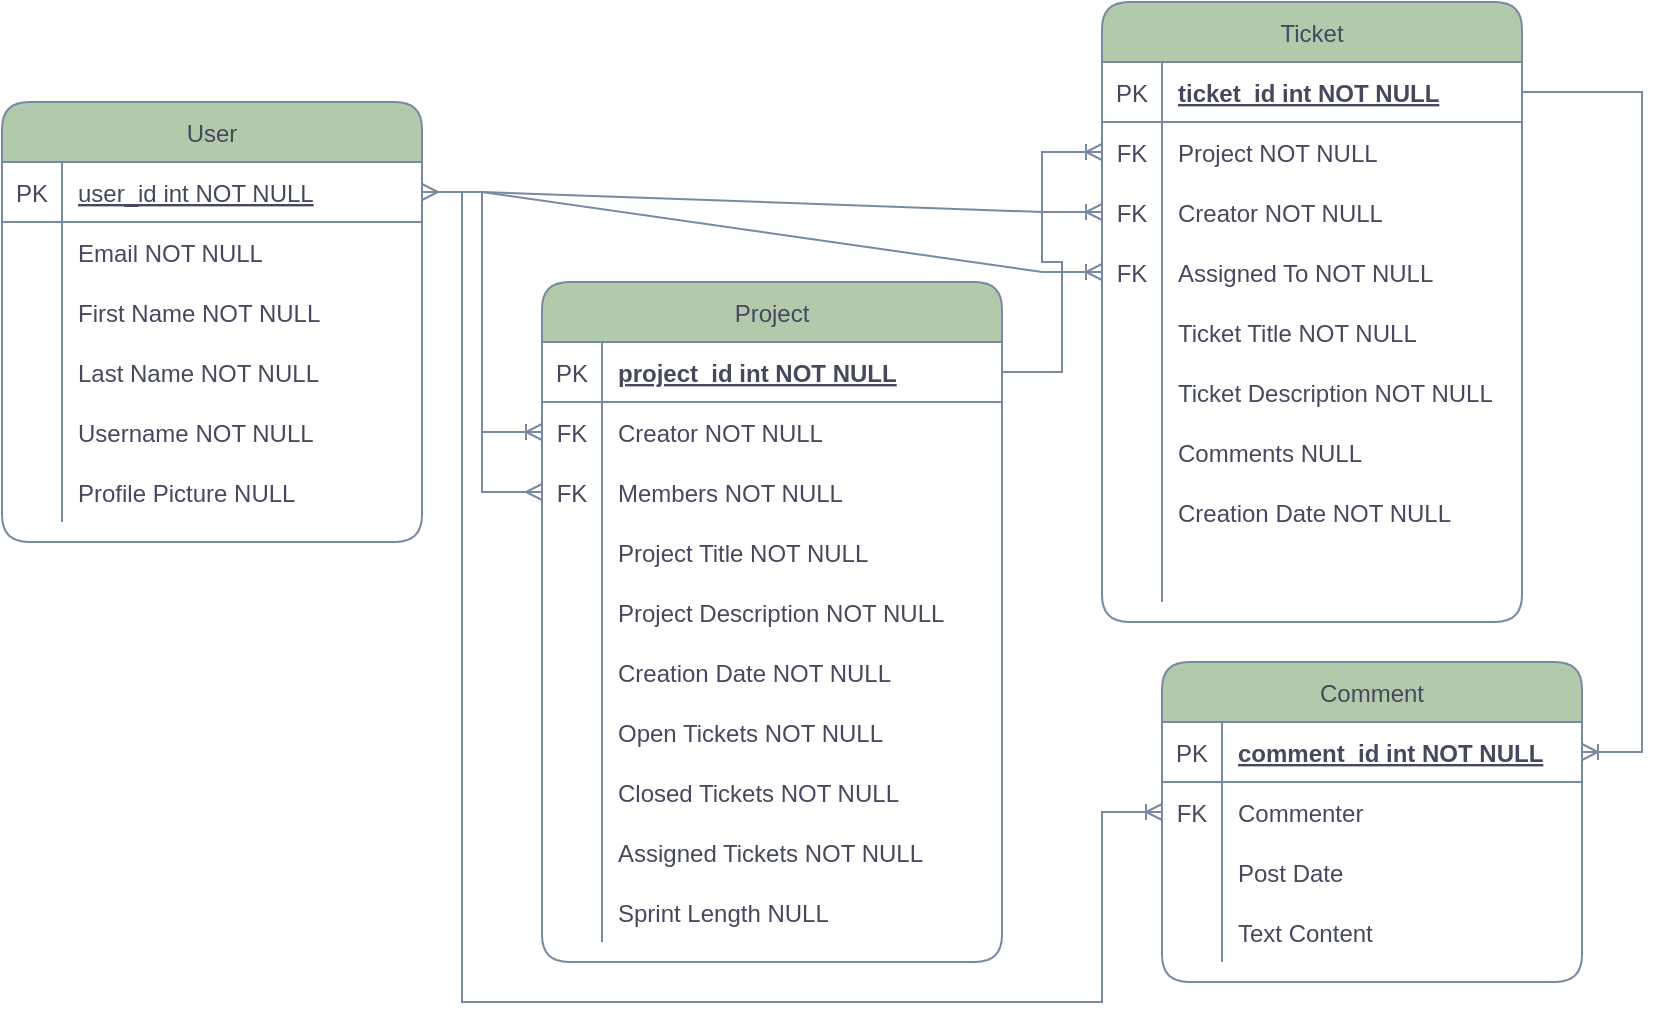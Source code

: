 <mxfile version="20.1.1" type="github">
  <diagram id="R2lEEEUBdFMjLlhIrx00" name="Page-1">
    <mxGraphModel dx="1123" dy="606" grid="1" gridSize="10" guides="1" tooltips="1" connect="1" arrows="1" fold="1" page="1" pageScale="1" pageWidth="850" pageHeight="1100" math="0" shadow="0" extFonts="Permanent Marker^https://fonts.googleapis.com/css?family=Permanent+Marker">
      <root>
        <mxCell id="0" />
        <mxCell id="1" parent="0" />
        <mxCell id="rL-epUPHLAhS5x2RR7z_-28" value="User" style="shape=table;startSize=30;container=1;collapsible=1;childLayout=tableLayout;fixedRows=1;rowLines=0;fontStyle=0;align=center;resizeLast=1;rounded=1;fillColor=#B2C9AB;strokeColor=#788AA3;fontColor=#46495D;strokeWidth=1;" parent="1" vertex="1">
          <mxGeometry x="40" y="80" width="210" height="220" as="geometry" />
        </mxCell>
        <mxCell id="rL-epUPHLAhS5x2RR7z_-29" value="" style="shape=tableRow;horizontal=0;startSize=0;swimlaneHead=0;swimlaneBody=0;fillColor=none;collapsible=0;dropTarget=0;points=[[0,0.5],[1,0.5]];portConstraint=eastwest;top=0;left=0;right=0;bottom=1;rounded=1;strokeColor=#788AA3;fontColor=#46495D;strokeWidth=1;fontStyle=0" parent="rL-epUPHLAhS5x2RR7z_-28" vertex="1">
          <mxGeometry y="30" width="210" height="30" as="geometry" />
        </mxCell>
        <mxCell id="rL-epUPHLAhS5x2RR7z_-30" value="PK" style="shape=partialRectangle;connectable=0;fillColor=none;top=0;left=0;bottom=0;right=0;fontStyle=0;overflow=hidden;rounded=1;strokeColor=#788AA3;fontColor=#46495D;strokeWidth=1;" parent="rL-epUPHLAhS5x2RR7z_-29" vertex="1">
          <mxGeometry width="30" height="30" as="geometry">
            <mxRectangle width="30" height="30" as="alternateBounds" />
          </mxGeometry>
        </mxCell>
        <mxCell id="rL-epUPHLAhS5x2RR7z_-31" value="user_id int NOT NULL" style="shape=partialRectangle;connectable=0;fillColor=none;top=0;left=0;bottom=0;right=0;align=left;spacingLeft=6;fontStyle=4;overflow=hidden;rounded=1;strokeColor=#788AA3;fontColor=#46495D;strokeWidth=1;" parent="rL-epUPHLAhS5x2RR7z_-29" vertex="1">
          <mxGeometry x="30" width="180" height="30" as="geometry">
            <mxRectangle width="180" height="30" as="alternateBounds" />
          </mxGeometry>
        </mxCell>
        <mxCell id="rL-epUPHLAhS5x2RR7z_-32" value="" style="shape=tableRow;horizontal=0;startSize=0;swimlaneHead=0;swimlaneBody=0;fillColor=none;collapsible=0;dropTarget=0;points=[[0,0.5],[1,0.5]];portConstraint=eastwest;top=0;left=0;right=0;bottom=0;rounded=1;strokeColor=#788AA3;fontColor=#46495D;strokeWidth=1;fontStyle=0" parent="rL-epUPHLAhS5x2RR7z_-28" vertex="1">
          <mxGeometry y="60" width="210" height="30" as="geometry" />
        </mxCell>
        <mxCell id="rL-epUPHLAhS5x2RR7z_-33" value="" style="shape=partialRectangle;connectable=0;fillColor=none;top=0;left=0;bottom=0;right=0;editable=1;overflow=hidden;rounded=1;strokeColor=#788AA3;fontColor=#46495D;strokeWidth=1;fontStyle=0" parent="rL-epUPHLAhS5x2RR7z_-32" vertex="1">
          <mxGeometry width="30" height="30" as="geometry">
            <mxRectangle width="30" height="30" as="alternateBounds" />
          </mxGeometry>
        </mxCell>
        <mxCell id="rL-epUPHLAhS5x2RR7z_-34" value="Email NOT NULL" style="shape=partialRectangle;connectable=0;fillColor=none;top=0;left=0;bottom=0;right=0;align=left;spacingLeft=6;overflow=hidden;rounded=1;strokeColor=#788AA3;fontColor=#46495D;strokeWidth=1;fontStyle=0" parent="rL-epUPHLAhS5x2RR7z_-32" vertex="1">
          <mxGeometry x="30" width="180" height="30" as="geometry">
            <mxRectangle width="180" height="30" as="alternateBounds" />
          </mxGeometry>
        </mxCell>
        <mxCell id="rL-epUPHLAhS5x2RR7z_-35" value="" style="shape=tableRow;horizontal=0;startSize=0;swimlaneHead=0;swimlaneBody=0;fillColor=none;collapsible=0;dropTarget=0;points=[[0,0.5],[1,0.5]];portConstraint=eastwest;top=0;left=0;right=0;bottom=0;rounded=1;strokeColor=#788AA3;fontColor=#46495D;strokeWidth=1;fontStyle=0" parent="rL-epUPHLAhS5x2RR7z_-28" vertex="1">
          <mxGeometry y="90" width="210" height="30" as="geometry" />
        </mxCell>
        <mxCell id="rL-epUPHLAhS5x2RR7z_-36" value="" style="shape=partialRectangle;connectable=0;fillColor=none;top=0;left=0;bottom=0;right=0;editable=1;overflow=hidden;rounded=1;strokeColor=#788AA3;fontColor=#46495D;strokeWidth=1;fontStyle=0" parent="rL-epUPHLAhS5x2RR7z_-35" vertex="1">
          <mxGeometry width="30" height="30" as="geometry">
            <mxRectangle width="30" height="30" as="alternateBounds" />
          </mxGeometry>
        </mxCell>
        <mxCell id="rL-epUPHLAhS5x2RR7z_-37" value="First Name NOT NULL" style="shape=partialRectangle;connectable=0;fillColor=none;top=0;left=0;bottom=0;right=0;align=left;spacingLeft=6;overflow=hidden;rounded=1;strokeColor=#788AA3;fontColor=#46495D;strokeWidth=1;fontStyle=0" parent="rL-epUPHLAhS5x2RR7z_-35" vertex="1">
          <mxGeometry x="30" width="180" height="30" as="geometry">
            <mxRectangle width="180" height="30" as="alternateBounds" />
          </mxGeometry>
        </mxCell>
        <mxCell id="rL-epUPHLAhS5x2RR7z_-41" value="" style="shape=tableRow;horizontal=0;startSize=0;swimlaneHead=0;swimlaneBody=0;fillColor=none;collapsible=0;dropTarget=0;points=[[0,0.5],[1,0.5]];portConstraint=eastwest;top=0;left=0;right=0;bottom=0;rounded=1;strokeColor=#788AA3;fontColor=#46495D;strokeWidth=1;fontStyle=0" parent="rL-epUPHLAhS5x2RR7z_-28" vertex="1">
          <mxGeometry y="120" width="210" height="30" as="geometry" />
        </mxCell>
        <mxCell id="rL-epUPHLAhS5x2RR7z_-42" value="" style="shape=partialRectangle;connectable=0;fillColor=none;top=0;left=0;bottom=0;right=0;editable=1;overflow=hidden;rounded=1;strokeColor=#788AA3;fontColor=#46495D;strokeWidth=1;fontStyle=0" parent="rL-epUPHLAhS5x2RR7z_-41" vertex="1">
          <mxGeometry width="30" height="30" as="geometry">
            <mxRectangle width="30" height="30" as="alternateBounds" />
          </mxGeometry>
        </mxCell>
        <mxCell id="rL-epUPHLAhS5x2RR7z_-43" value="Last Name NOT NULL" style="shape=partialRectangle;connectable=0;fillColor=none;top=0;left=0;bottom=0;right=0;align=left;spacingLeft=6;overflow=hidden;rounded=1;strokeColor=#788AA3;fontColor=#46495D;strokeWidth=1;fontStyle=0" parent="rL-epUPHLAhS5x2RR7z_-41" vertex="1">
          <mxGeometry x="30" width="180" height="30" as="geometry">
            <mxRectangle width="180" height="30" as="alternateBounds" />
          </mxGeometry>
        </mxCell>
        <mxCell id="rL-epUPHLAhS5x2RR7z_-38" value="" style="shape=tableRow;horizontal=0;startSize=0;swimlaneHead=0;swimlaneBody=0;fillColor=none;collapsible=0;dropTarget=0;points=[[0,0.5],[1,0.5]];portConstraint=eastwest;top=0;left=0;right=0;bottom=0;rounded=1;strokeColor=#788AA3;fontColor=#46495D;strokeWidth=1;fontStyle=0" parent="rL-epUPHLAhS5x2RR7z_-28" vertex="1">
          <mxGeometry y="150" width="210" height="30" as="geometry" />
        </mxCell>
        <mxCell id="rL-epUPHLAhS5x2RR7z_-39" value="" style="shape=partialRectangle;connectable=0;fillColor=none;top=0;left=0;bottom=0;right=0;editable=1;overflow=hidden;rounded=1;strokeColor=#788AA3;fontColor=#46495D;strokeWidth=1;fontStyle=0" parent="rL-epUPHLAhS5x2RR7z_-38" vertex="1">
          <mxGeometry width="30" height="30" as="geometry">
            <mxRectangle width="30" height="30" as="alternateBounds" />
          </mxGeometry>
        </mxCell>
        <mxCell id="rL-epUPHLAhS5x2RR7z_-40" value="Username NOT NULL" style="shape=partialRectangle;connectable=0;fillColor=none;top=0;left=0;bottom=0;right=0;align=left;spacingLeft=6;overflow=hidden;rounded=1;strokeColor=#788AA3;fontColor=#46495D;strokeWidth=1;fontStyle=0" parent="rL-epUPHLAhS5x2RR7z_-38" vertex="1">
          <mxGeometry x="30" width="180" height="30" as="geometry">
            <mxRectangle width="180" height="30" as="alternateBounds" />
          </mxGeometry>
        </mxCell>
        <mxCell id="rL-epUPHLAhS5x2RR7z_-47" value="" style="shape=tableRow;horizontal=0;startSize=0;swimlaneHead=0;swimlaneBody=0;fillColor=none;collapsible=0;dropTarget=0;points=[[0,0.5],[1,0.5]];portConstraint=eastwest;top=0;left=0;right=0;bottom=0;rounded=1;strokeColor=#788AA3;fontColor=#46495D;strokeWidth=1;fontStyle=0" parent="rL-epUPHLAhS5x2RR7z_-28" vertex="1">
          <mxGeometry y="180" width="210" height="30" as="geometry" />
        </mxCell>
        <mxCell id="rL-epUPHLAhS5x2RR7z_-48" value="" style="shape=partialRectangle;connectable=0;fillColor=none;top=0;left=0;bottom=0;right=0;editable=1;overflow=hidden;rounded=1;strokeColor=#788AA3;fontColor=#46495D;strokeWidth=1;fontStyle=0" parent="rL-epUPHLAhS5x2RR7z_-47" vertex="1">
          <mxGeometry width="30" height="30" as="geometry">
            <mxRectangle width="30" height="30" as="alternateBounds" />
          </mxGeometry>
        </mxCell>
        <mxCell id="rL-epUPHLAhS5x2RR7z_-49" value="Profile Picture NULL" style="shape=partialRectangle;connectable=0;fillColor=none;top=0;left=0;bottom=0;right=0;align=left;spacingLeft=6;overflow=hidden;rounded=1;strokeColor=#788AA3;fontColor=#46495D;strokeWidth=1;fontStyle=0" parent="rL-epUPHLAhS5x2RR7z_-47" vertex="1">
          <mxGeometry x="30" width="180" height="30" as="geometry">
            <mxRectangle width="180" height="30" as="alternateBounds" />
          </mxGeometry>
        </mxCell>
        <mxCell id="rL-epUPHLAhS5x2RR7z_-50" value="Project" style="shape=table;startSize=30;container=1;collapsible=1;childLayout=tableLayout;fixedRows=1;rowLines=0;fontStyle=0;align=center;resizeLast=1;rounded=1;fillColor=#B2C9AB;strokeColor=#788AA3;fontColor=#46495D;strokeWidth=1;" parent="1" vertex="1">
          <mxGeometry x="310" y="170" width="230" height="340" as="geometry">
            <mxRectangle x="380" y="30" width="80" height="30" as="alternateBounds" />
          </mxGeometry>
        </mxCell>
        <mxCell id="rL-epUPHLAhS5x2RR7z_-51" value="" style="shape=tableRow;horizontal=0;startSize=0;swimlaneHead=0;swimlaneBody=0;fillColor=none;collapsible=0;dropTarget=0;points=[[0,0.5],[1,0.5]];portConstraint=eastwest;top=0;left=0;right=0;bottom=1;rounded=1;strokeColor=#788AA3;fontColor=#46495D;strokeWidth=1;fontStyle=0" parent="rL-epUPHLAhS5x2RR7z_-50" vertex="1">
          <mxGeometry y="30" width="230" height="30" as="geometry" />
        </mxCell>
        <mxCell id="rL-epUPHLAhS5x2RR7z_-52" value="PK" style="shape=partialRectangle;connectable=0;fillColor=none;top=0;left=0;bottom=0;right=0;fontStyle=0;overflow=hidden;rounded=1;strokeColor=#788AA3;fontColor=#46495D;strokeWidth=1;" parent="rL-epUPHLAhS5x2RR7z_-51" vertex="1">
          <mxGeometry width="30" height="30" as="geometry">
            <mxRectangle width="30" height="30" as="alternateBounds" />
          </mxGeometry>
        </mxCell>
        <mxCell id="rL-epUPHLAhS5x2RR7z_-53" value="project_id int NOT NULL" style="shape=partialRectangle;connectable=0;fillColor=none;top=0;left=0;bottom=0;right=0;align=left;spacingLeft=6;fontStyle=5;overflow=hidden;rounded=1;strokeColor=#788AA3;fontColor=#46495D;strokeWidth=1;" parent="rL-epUPHLAhS5x2RR7z_-51" vertex="1">
          <mxGeometry x="30" width="200" height="30" as="geometry">
            <mxRectangle width="200" height="30" as="alternateBounds" />
          </mxGeometry>
        </mxCell>
        <mxCell id="rL-epUPHLAhS5x2RR7z_-54" value="" style="shape=tableRow;horizontal=0;startSize=0;swimlaneHead=0;swimlaneBody=0;fillColor=none;collapsible=0;dropTarget=0;points=[[0,0.5],[1,0.5]];portConstraint=eastwest;top=0;left=0;right=0;bottom=0;rounded=1;strokeColor=#788AA3;fontColor=#46495D;strokeWidth=1;fontStyle=0" parent="rL-epUPHLAhS5x2RR7z_-50" vertex="1">
          <mxGeometry y="60" width="230" height="30" as="geometry" />
        </mxCell>
        <mxCell id="rL-epUPHLAhS5x2RR7z_-55" value="FK" style="shape=partialRectangle;connectable=0;fillColor=none;top=0;left=0;bottom=0;right=0;editable=1;overflow=hidden;rounded=1;strokeColor=#788AA3;fontColor=#46495D;strokeWidth=1;fontStyle=0" parent="rL-epUPHLAhS5x2RR7z_-54" vertex="1">
          <mxGeometry width="30" height="30" as="geometry">
            <mxRectangle width="30" height="30" as="alternateBounds" />
          </mxGeometry>
        </mxCell>
        <mxCell id="rL-epUPHLAhS5x2RR7z_-56" value="Creator NOT NULL" style="shape=partialRectangle;connectable=0;fillColor=none;top=0;left=0;bottom=0;right=0;align=left;spacingLeft=6;overflow=hidden;rounded=1;strokeColor=#788AA3;fontColor=#46495D;strokeWidth=1;fontStyle=0" parent="rL-epUPHLAhS5x2RR7z_-54" vertex="1">
          <mxGeometry x="30" width="200" height="30" as="geometry">
            <mxRectangle width="200" height="30" as="alternateBounds" />
          </mxGeometry>
        </mxCell>
        <mxCell id="3348WzC95f2z5m75ux9C-7" value="" style="shape=tableRow;horizontal=0;startSize=0;swimlaneHead=0;swimlaneBody=0;fillColor=none;collapsible=0;dropTarget=0;points=[[0,0.5],[1,0.5]];portConstraint=eastwest;top=0;left=0;right=0;bottom=0;strokeColor=#788AA3;fontColor=#46495D;strokeWidth=1;fontStyle=0" vertex="1" parent="rL-epUPHLAhS5x2RR7z_-50">
          <mxGeometry y="90" width="230" height="30" as="geometry" />
        </mxCell>
        <mxCell id="3348WzC95f2z5m75ux9C-8" value="FK" style="shape=partialRectangle;connectable=0;fillColor=none;top=0;left=0;bottom=0;right=0;editable=1;overflow=hidden;strokeColor=#788AA3;fontColor=#46495D;strokeWidth=1;fontStyle=0" vertex="1" parent="3348WzC95f2z5m75ux9C-7">
          <mxGeometry width="30" height="30" as="geometry">
            <mxRectangle width="30" height="30" as="alternateBounds" />
          </mxGeometry>
        </mxCell>
        <mxCell id="3348WzC95f2z5m75ux9C-9" value="Members NOT NULL" style="shape=partialRectangle;connectable=0;fillColor=none;top=0;left=0;bottom=0;right=0;align=left;spacingLeft=6;overflow=hidden;strokeColor=#788AA3;fontColor=#46495D;strokeWidth=1;fontStyle=0" vertex="1" parent="3348WzC95f2z5m75ux9C-7">
          <mxGeometry x="30" width="200" height="30" as="geometry">
            <mxRectangle width="200" height="30" as="alternateBounds" />
          </mxGeometry>
        </mxCell>
        <mxCell id="rL-epUPHLAhS5x2RR7z_-57" value="" style="shape=tableRow;horizontal=0;startSize=0;swimlaneHead=0;swimlaneBody=0;fillColor=none;collapsible=0;dropTarget=0;points=[[0,0.5],[1,0.5]];portConstraint=eastwest;top=0;left=0;right=0;bottom=0;rounded=1;strokeColor=#788AA3;fontColor=#46495D;strokeWidth=1;fontStyle=0" parent="rL-epUPHLAhS5x2RR7z_-50" vertex="1">
          <mxGeometry y="120" width="230" height="30" as="geometry" />
        </mxCell>
        <mxCell id="rL-epUPHLAhS5x2RR7z_-58" value="" style="shape=partialRectangle;connectable=0;fillColor=none;top=0;left=0;bottom=0;right=0;editable=1;overflow=hidden;rounded=1;strokeColor=#788AA3;fontColor=#46495D;strokeWidth=1;fontStyle=0" parent="rL-epUPHLAhS5x2RR7z_-57" vertex="1">
          <mxGeometry width="30" height="30" as="geometry">
            <mxRectangle width="30" height="30" as="alternateBounds" />
          </mxGeometry>
        </mxCell>
        <mxCell id="rL-epUPHLAhS5x2RR7z_-59" value="Project Title NOT NULL" style="shape=partialRectangle;connectable=0;fillColor=none;top=0;left=0;bottom=0;right=0;align=left;spacingLeft=6;overflow=hidden;rounded=1;strokeColor=#788AA3;fontColor=#46495D;strokeWidth=1;fontStyle=0" parent="rL-epUPHLAhS5x2RR7z_-57" vertex="1">
          <mxGeometry x="30" width="200" height="30" as="geometry">
            <mxRectangle width="200" height="30" as="alternateBounds" />
          </mxGeometry>
        </mxCell>
        <mxCell id="rL-epUPHLAhS5x2RR7z_-60" value="" style="shape=tableRow;horizontal=0;startSize=0;swimlaneHead=0;swimlaneBody=0;fillColor=none;collapsible=0;dropTarget=0;points=[[0,0.5],[1,0.5]];portConstraint=eastwest;top=0;left=0;right=0;bottom=0;rounded=1;strokeColor=#788AA3;fontColor=#46495D;strokeWidth=1;fontStyle=0" parent="rL-epUPHLAhS5x2RR7z_-50" vertex="1">
          <mxGeometry y="150" width="230" height="30" as="geometry" />
        </mxCell>
        <mxCell id="rL-epUPHLAhS5x2RR7z_-61" value="" style="shape=partialRectangle;connectable=0;fillColor=none;top=0;left=0;bottom=0;right=0;editable=1;overflow=hidden;rounded=1;strokeColor=#788AA3;fontColor=#46495D;strokeWidth=1;fontStyle=0" parent="rL-epUPHLAhS5x2RR7z_-60" vertex="1">
          <mxGeometry width="30" height="30" as="geometry">
            <mxRectangle width="30" height="30" as="alternateBounds" />
          </mxGeometry>
        </mxCell>
        <mxCell id="rL-epUPHLAhS5x2RR7z_-62" value="Project Description NOT NULL" style="shape=partialRectangle;connectable=0;fillColor=none;top=0;left=0;bottom=0;right=0;align=left;spacingLeft=6;overflow=hidden;rounded=1;strokeColor=#788AA3;fontColor=#46495D;strokeWidth=1;fontStyle=0" parent="rL-epUPHLAhS5x2RR7z_-60" vertex="1">
          <mxGeometry x="30" width="200" height="30" as="geometry">
            <mxRectangle width="200" height="30" as="alternateBounds" />
          </mxGeometry>
        </mxCell>
        <mxCell id="3348WzC95f2z5m75ux9C-21" value="" style="shape=tableRow;horizontal=0;startSize=0;swimlaneHead=0;swimlaneBody=0;fillColor=none;collapsible=0;dropTarget=0;points=[[0,0.5],[1,0.5]];portConstraint=eastwest;top=0;left=0;right=0;bottom=0;strokeColor=#788AA3;fontColor=#46495D;strokeWidth=1;fontStyle=0" vertex="1" parent="rL-epUPHLAhS5x2RR7z_-50">
          <mxGeometry y="180" width="230" height="30" as="geometry" />
        </mxCell>
        <mxCell id="3348WzC95f2z5m75ux9C-22" value="" style="shape=partialRectangle;connectable=0;fillColor=none;top=0;left=0;bottom=0;right=0;editable=1;overflow=hidden;strokeColor=#788AA3;fontColor=#46495D;strokeWidth=1;fontStyle=0" vertex="1" parent="3348WzC95f2z5m75ux9C-21">
          <mxGeometry width="30" height="30" as="geometry">
            <mxRectangle width="30" height="30" as="alternateBounds" />
          </mxGeometry>
        </mxCell>
        <mxCell id="3348WzC95f2z5m75ux9C-23" value="Creation Date NOT NULL" style="shape=partialRectangle;connectable=0;fillColor=none;top=0;left=0;bottom=0;right=0;align=left;spacingLeft=6;overflow=hidden;strokeColor=#788AA3;fontColor=#46495D;strokeWidth=1;fontStyle=0" vertex="1" parent="3348WzC95f2z5m75ux9C-21">
          <mxGeometry x="30" width="200" height="30" as="geometry">
            <mxRectangle width="200" height="30" as="alternateBounds" />
          </mxGeometry>
        </mxCell>
        <mxCell id="rL-epUPHLAhS5x2RR7z_-67" value="" style="shape=tableRow;horizontal=0;startSize=0;swimlaneHead=0;swimlaneBody=0;fillColor=none;collapsible=0;dropTarget=0;points=[[0,0.5],[1,0.5]];portConstraint=eastwest;top=0;left=0;right=0;bottom=0;rounded=0;sketch=0;fontColor=#46495D;strokeColor=#788AA3;strokeWidth=1;fontStyle=0" parent="rL-epUPHLAhS5x2RR7z_-50" vertex="1">
          <mxGeometry y="210" width="230" height="30" as="geometry" />
        </mxCell>
        <mxCell id="rL-epUPHLAhS5x2RR7z_-68" value="" style="shape=partialRectangle;connectable=0;fillColor=none;top=0;left=0;bottom=0;right=0;editable=1;overflow=hidden;rounded=0;sketch=0;fontColor=#46495D;strokeColor=#788AA3;strokeWidth=1;fontStyle=0" parent="rL-epUPHLAhS5x2RR7z_-67" vertex="1">
          <mxGeometry width="30" height="30" as="geometry">
            <mxRectangle width="30" height="30" as="alternateBounds" />
          </mxGeometry>
        </mxCell>
        <mxCell id="rL-epUPHLAhS5x2RR7z_-69" value="Open Tickets NOT NULL" style="shape=partialRectangle;connectable=0;fillColor=none;top=0;left=0;bottom=0;right=0;align=left;spacingLeft=6;overflow=hidden;rounded=0;sketch=0;fontColor=#46495D;strokeColor=#788AA3;strokeWidth=1;fontStyle=0" parent="rL-epUPHLAhS5x2RR7z_-67" vertex="1">
          <mxGeometry x="30" width="200" height="30" as="geometry">
            <mxRectangle width="200" height="30" as="alternateBounds" />
          </mxGeometry>
        </mxCell>
        <mxCell id="rL-epUPHLAhS5x2RR7z_-70" value="" style="shape=tableRow;horizontal=0;startSize=0;swimlaneHead=0;swimlaneBody=0;fillColor=none;collapsible=0;dropTarget=0;points=[[0,0.5],[1,0.5]];portConstraint=eastwest;top=0;left=0;right=0;bottom=0;rounded=0;sketch=0;fontColor=#46495D;strokeColor=#788AA3;strokeWidth=1;fontStyle=0" parent="rL-epUPHLAhS5x2RR7z_-50" vertex="1">
          <mxGeometry y="240" width="230" height="30" as="geometry" />
        </mxCell>
        <mxCell id="rL-epUPHLAhS5x2RR7z_-71" value="" style="shape=partialRectangle;connectable=0;fillColor=none;top=0;left=0;bottom=0;right=0;editable=1;overflow=hidden;rounded=0;sketch=0;fontColor=#46495D;strokeColor=#788AA3;strokeWidth=1;fontStyle=0" parent="rL-epUPHLAhS5x2RR7z_-70" vertex="1">
          <mxGeometry width="30" height="30" as="geometry">
            <mxRectangle width="30" height="30" as="alternateBounds" />
          </mxGeometry>
        </mxCell>
        <mxCell id="rL-epUPHLAhS5x2RR7z_-72" value="Closed Tickets NOT NULL" style="shape=partialRectangle;connectable=0;fillColor=none;top=0;left=0;bottom=0;right=0;align=left;spacingLeft=6;overflow=hidden;rounded=0;sketch=0;fontColor=#46495D;strokeColor=#788AA3;strokeWidth=1;fontStyle=0" parent="rL-epUPHLAhS5x2RR7z_-70" vertex="1">
          <mxGeometry x="30" width="200" height="30" as="geometry">
            <mxRectangle width="200" height="30" as="alternateBounds" />
          </mxGeometry>
        </mxCell>
        <mxCell id="rL-epUPHLAhS5x2RR7z_-73" value="" style="shape=tableRow;horizontal=0;startSize=0;swimlaneHead=0;swimlaneBody=0;fillColor=none;collapsible=0;dropTarget=0;points=[[0,0.5],[1,0.5]];portConstraint=eastwest;top=0;left=0;right=0;bottom=0;rounded=0;sketch=0;fontColor=#46495D;strokeColor=#788AA3;strokeWidth=1;fontStyle=0" parent="rL-epUPHLAhS5x2RR7z_-50" vertex="1">
          <mxGeometry y="270" width="230" height="30" as="geometry" />
        </mxCell>
        <mxCell id="rL-epUPHLAhS5x2RR7z_-74" value="" style="shape=partialRectangle;connectable=0;fillColor=none;top=0;left=0;bottom=0;right=0;editable=1;overflow=hidden;rounded=0;sketch=0;fontColor=#46495D;strokeColor=#788AA3;strokeWidth=1;fontStyle=0" parent="rL-epUPHLAhS5x2RR7z_-73" vertex="1">
          <mxGeometry width="30" height="30" as="geometry">
            <mxRectangle width="30" height="30" as="alternateBounds" />
          </mxGeometry>
        </mxCell>
        <mxCell id="rL-epUPHLAhS5x2RR7z_-75" value="Assigned Tickets NOT NULL" style="shape=partialRectangle;connectable=0;fillColor=none;top=0;left=0;bottom=0;right=0;align=left;spacingLeft=6;overflow=hidden;rounded=0;sketch=0;fontColor=#46495D;strokeColor=#788AA3;strokeWidth=1;fontStyle=0" parent="rL-epUPHLAhS5x2RR7z_-73" vertex="1">
          <mxGeometry x="30" width="200" height="30" as="geometry">
            <mxRectangle width="200" height="30" as="alternateBounds" />
          </mxGeometry>
        </mxCell>
        <mxCell id="3348WzC95f2z5m75ux9C-15" value="" style="shape=tableRow;horizontal=0;startSize=0;swimlaneHead=0;swimlaneBody=0;fillColor=none;collapsible=0;dropTarget=0;points=[[0,0.5],[1,0.5]];portConstraint=eastwest;top=0;left=0;right=0;bottom=0;strokeColor=#788AA3;fontColor=#46495D;strokeWidth=1;fontStyle=0" vertex="1" parent="rL-epUPHLAhS5x2RR7z_-50">
          <mxGeometry y="300" width="230" height="30" as="geometry" />
        </mxCell>
        <mxCell id="3348WzC95f2z5m75ux9C-16" value="" style="shape=partialRectangle;connectable=0;fillColor=none;top=0;left=0;bottom=0;right=0;editable=1;overflow=hidden;strokeColor=#788AA3;fontColor=#46495D;strokeWidth=1;fontStyle=0" vertex="1" parent="3348WzC95f2z5m75ux9C-15">
          <mxGeometry width="30" height="30" as="geometry">
            <mxRectangle width="30" height="30" as="alternateBounds" />
          </mxGeometry>
        </mxCell>
        <mxCell id="3348WzC95f2z5m75ux9C-17" value="Sprint Length NULL" style="shape=partialRectangle;connectable=0;fillColor=none;top=0;left=0;bottom=0;right=0;align=left;spacingLeft=6;overflow=hidden;strokeColor=#788AA3;fontColor=#46495D;strokeWidth=1;fontStyle=0" vertex="1" parent="3348WzC95f2z5m75ux9C-15">
          <mxGeometry x="30" width="200" height="30" as="geometry">
            <mxRectangle width="200" height="30" as="alternateBounds" />
          </mxGeometry>
        </mxCell>
        <mxCell id="rL-epUPHLAhS5x2RR7z_-76" value="Ticket" style="shape=table;startSize=30;container=1;collapsible=1;childLayout=tableLayout;fixedRows=1;rowLines=0;fontStyle=0;align=center;resizeLast=1;rounded=1;sketch=0;fontColor=#46495D;strokeColor=#788AA3;fillColor=#B2C9AB;shadow=0;strokeWidth=1;" parent="1" vertex="1">
          <mxGeometry x="590" y="30" width="210" height="310" as="geometry" />
        </mxCell>
        <mxCell id="rL-epUPHLAhS5x2RR7z_-77" value="" style="shape=tableRow;horizontal=0;startSize=0;swimlaneHead=0;swimlaneBody=0;fillColor=none;collapsible=0;dropTarget=0;points=[[0,0.5],[1,0.5]];portConstraint=eastwest;top=0;left=0;right=0;bottom=1;rounded=0;sketch=0;fontColor=#46495D;strokeColor=#788AA3;strokeWidth=1;fontStyle=0" parent="rL-epUPHLAhS5x2RR7z_-76" vertex="1">
          <mxGeometry y="30" width="210" height="30" as="geometry" />
        </mxCell>
        <mxCell id="rL-epUPHLAhS5x2RR7z_-78" value="PK" style="shape=partialRectangle;connectable=0;fillColor=none;top=0;left=0;bottom=0;right=0;fontStyle=0;overflow=hidden;rounded=0;sketch=0;fontColor=#46495D;strokeColor=#788AA3;strokeWidth=1;" parent="rL-epUPHLAhS5x2RR7z_-77" vertex="1">
          <mxGeometry width="30" height="30" as="geometry">
            <mxRectangle width="30" height="30" as="alternateBounds" />
          </mxGeometry>
        </mxCell>
        <mxCell id="rL-epUPHLAhS5x2RR7z_-79" value="ticket_id int NOT NULL" style="shape=partialRectangle;connectable=0;fillColor=none;top=0;left=0;bottom=0;right=0;align=left;spacingLeft=6;fontStyle=5;overflow=hidden;rounded=0;sketch=0;fontColor=#46495D;strokeColor=#788AA3;strokeWidth=1;" parent="rL-epUPHLAhS5x2RR7z_-77" vertex="1">
          <mxGeometry x="30" width="180" height="30" as="geometry">
            <mxRectangle width="180" height="30" as="alternateBounds" />
          </mxGeometry>
        </mxCell>
        <mxCell id="rL-epUPHLAhS5x2RR7z_-80" value="" style="shape=tableRow;horizontal=0;startSize=0;swimlaneHead=0;swimlaneBody=0;fillColor=none;collapsible=0;dropTarget=0;points=[[0,0.5],[1,0.5]];portConstraint=eastwest;top=0;left=0;right=0;bottom=0;rounded=0;sketch=0;fontColor=#46495D;strokeColor=#788AA3;strokeWidth=1;fontStyle=0" parent="rL-epUPHLAhS5x2RR7z_-76" vertex="1">
          <mxGeometry y="60" width="210" height="30" as="geometry" />
        </mxCell>
        <mxCell id="rL-epUPHLAhS5x2RR7z_-81" value="FK" style="shape=partialRectangle;connectable=0;fillColor=none;top=0;left=0;bottom=0;right=0;editable=1;overflow=hidden;rounded=0;sketch=0;fontColor=#46495D;strokeColor=#788AA3;strokeWidth=1;fontStyle=0" parent="rL-epUPHLAhS5x2RR7z_-80" vertex="1">
          <mxGeometry width="30" height="30" as="geometry">
            <mxRectangle width="30" height="30" as="alternateBounds" />
          </mxGeometry>
        </mxCell>
        <mxCell id="rL-epUPHLAhS5x2RR7z_-82" value="Project NOT NULL" style="shape=partialRectangle;connectable=0;fillColor=none;top=0;left=0;bottom=0;right=0;align=left;spacingLeft=6;overflow=hidden;rounded=0;sketch=0;fontColor=#46495D;strokeColor=#788AA3;strokeWidth=1;fontStyle=0" parent="rL-epUPHLAhS5x2RR7z_-80" vertex="1">
          <mxGeometry x="30" width="180" height="30" as="geometry">
            <mxRectangle width="180" height="30" as="alternateBounds" />
          </mxGeometry>
        </mxCell>
        <mxCell id="3348WzC95f2z5m75ux9C-27" value="" style="shape=tableRow;horizontal=0;startSize=0;swimlaneHead=0;swimlaneBody=0;fillColor=none;collapsible=0;dropTarget=0;points=[[0,0.5],[1,0.5]];portConstraint=eastwest;top=0;left=0;right=0;bottom=0;strokeColor=#788AA3;fontColor=#46495D;strokeWidth=1;fontStyle=0" vertex="1" parent="rL-epUPHLAhS5x2RR7z_-76">
          <mxGeometry y="90" width="210" height="30" as="geometry" />
        </mxCell>
        <mxCell id="3348WzC95f2z5m75ux9C-28" value="FK" style="shape=partialRectangle;connectable=0;fillColor=none;top=0;left=0;bottom=0;right=0;editable=1;overflow=hidden;strokeColor=#788AA3;fontColor=#46495D;strokeWidth=1;fontStyle=0" vertex="1" parent="3348WzC95f2z5m75ux9C-27">
          <mxGeometry width="30" height="30" as="geometry">
            <mxRectangle width="30" height="30" as="alternateBounds" />
          </mxGeometry>
        </mxCell>
        <mxCell id="3348WzC95f2z5m75ux9C-29" value="Creator NOT NULL" style="shape=partialRectangle;connectable=0;fillColor=none;top=0;left=0;bottom=0;right=0;align=left;spacingLeft=6;overflow=hidden;strokeColor=#788AA3;fontColor=#46495D;strokeWidth=1;fontStyle=0" vertex="1" parent="3348WzC95f2z5m75ux9C-27">
          <mxGeometry x="30" width="180" height="30" as="geometry">
            <mxRectangle width="180" height="30" as="alternateBounds" />
          </mxGeometry>
        </mxCell>
        <mxCell id="3348WzC95f2z5m75ux9C-30" value="" style="shape=tableRow;horizontal=0;startSize=0;swimlaneHead=0;swimlaneBody=0;fillColor=none;collapsible=0;dropTarget=0;points=[[0,0.5],[1,0.5]];portConstraint=eastwest;top=0;left=0;right=0;bottom=0;strokeColor=#788AA3;fontColor=#46495D;strokeWidth=1;fontStyle=0" vertex="1" parent="rL-epUPHLAhS5x2RR7z_-76">
          <mxGeometry y="120" width="210" height="30" as="geometry" />
        </mxCell>
        <mxCell id="3348WzC95f2z5m75ux9C-31" value="FK" style="shape=partialRectangle;connectable=0;fillColor=none;top=0;left=0;bottom=0;right=0;editable=1;overflow=hidden;strokeColor=#788AA3;fontColor=#46495D;strokeWidth=1;fontStyle=0" vertex="1" parent="3348WzC95f2z5m75ux9C-30">
          <mxGeometry width="30" height="30" as="geometry">
            <mxRectangle width="30" height="30" as="alternateBounds" />
          </mxGeometry>
        </mxCell>
        <mxCell id="3348WzC95f2z5m75ux9C-32" value="Assigned To NOT NULL" style="shape=partialRectangle;connectable=0;fillColor=none;top=0;left=0;bottom=0;right=0;align=left;spacingLeft=6;overflow=hidden;strokeColor=#788AA3;fontColor=#46495D;strokeWidth=1;fontStyle=0" vertex="1" parent="3348WzC95f2z5m75ux9C-30">
          <mxGeometry x="30" width="180" height="30" as="geometry">
            <mxRectangle width="180" height="30" as="alternateBounds" />
          </mxGeometry>
        </mxCell>
        <mxCell id="rL-epUPHLAhS5x2RR7z_-83" value="" style="shape=tableRow;horizontal=0;startSize=0;swimlaneHead=0;swimlaneBody=0;fillColor=none;collapsible=0;dropTarget=0;points=[[0,0.5],[1,0.5]];portConstraint=eastwest;top=0;left=0;right=0;bottom=0;rounded=0;sketch=0;fontColor=#46495D;strokeColor=#788AA3;strokeWidth=1;fontStyle=0" parent="rL-epUPHLAhS5x2RR7z_-76" vertex="1">
          <mxGeometry y="150" width="210" height="30" as="geometry" />
        </mxCell>
        <mxCell id="rL-epUPHLAhS5x2RR7z_-84" value="" style="shape=partialRectangle;connectable=0;fillColor=none;top=0;left=0;bottom=0;right=0;editable=1;overflow=hidden;rounded=0;sketch=0;fontColor=#46495D;strokeColor=#788AA3;strokeWidth=1;fontStyle=0" parent="rL-epUPHLAhS5x2RR7z_-83" vertex="1">
          <mxGeometry width="30" height="30" as="geometry">
            <mxRectangle width="30" height="30" as="alternateBounds" />
          </mxGeometry>
        </mxCell>
        <mxCell id="rL-epUPHLAhS5x2RR7z_-85" value="Ticket Title NOT NULL" style="shape=partialRectangle;connectable=0;fillColor=none;top=0;left=0;bottom=0;right=0;align=left;spacingLeft=6;overflow=hidden;rounded=0;sketch=0;fontColor=#46495D;strokeColor=#788AA3;strokeWidth=1;fontStyle=0" parent="rL-epUPHLAhS5x2RR7z_-83" vertex="1">
          <mxGeometry x="30" width="180" height="30" as="geometry">
            <mxRectangle width="180" height="30" as="alternateBounds" />
          </mxGeometry>
        </mxCell>
        <mxCell id="rL-epUPHLAhS5x2RR7z_-86" value="" style="shape=tableRow;horizontal=0;startSize=0;swimlaneHead=0;swimlaneBody=0;fillColor=none;collapsible=0;dropTarget=0;points=[[0,0.5],[1,0.5]];portConstraint=eastwest;top=0;left=0;right=0;bottom=0;rounded=0;sketch=0;fontColor=#46495D;strokeColor=#788AA3;strokeWidth=1;fontStyle=0" parent="rL-epUPHLAhS5x2RR7z_-76" vertex="1">
          <mxGeometry y="180" width="210" height="30" as="geometry" />
        </mxCell>
        <mxCell id="rL-epUPHLAhS5x2RR7z_-87" value="" style="shape=partialRectangle;connectable=0;fillColor=none;top=0;left=0;bottom=0;right=0;editable=1;overflow=hidden;rounded=0;sketch=0;fontColor=#46495D;strokeColor=#788AA3;strokeWidth=1;fontStyle=0" parent="rL-epUPHLAhS5x2RR7z_-86" vertex="1">
          <mxGeometry width="30" height="30" as="geometry">
            <mxRectangle width="30" height="30" as="alternateBounds" />
          </mxGeometry>
        </mxCell>
        <mxCell id="rL-epUPHLAhS5x2RR7z_-88" value="Ticket Description NOT NULL" style="shape=partialRectangle;connectable=0;fillColor=none;top=0;left=0;bottom=0;right=0;align=left;spacingLeft=6;overflow=hidden;rounded=0;sketch=0;fontColor=#46495D;strokeColor=#788AA3;strokeWidth=1;fontStyle=0" parent="rL-epUPHLAhS5x2RR7z_-86" vertex="1">
          <mxGeometry x="30" width="180" height="30" as="geometry">
            <mxRectangle width="180" height="30" as="alternateBounds" />
          </mxGeometry>
        </mxCell>
        <mxCell id="3348WzC95f2z5m75ux9C-4" value="" style="shape=tableRow;horizontal=0;startSize=0;swimlaneHead=0;swimlaneBody=0;fillColor=none;collapsible=0;dropTarget=0;points=[[0,0.5],[1,0.5]];portConstraint=eastwest;top=0;left=0;right=0;bottom=0;strokeColor=#788AA3;fontColor=#46495D;strokeWidth=1;fontStyle=0" vertex="1" parent="rL-epUPHLAhS5x2RR7z_-76">
          <mxGeometry y="210" width="210" height="30" as="geometry" />
        </mxCell>
        <mxCell id="3348WzC95f2z5m75ux9C-5" value="" style="shape=partialRectangle;connectable=0;fillColor=none;top=0;left=0;bottom=0;right=0;editable=1;overflow=hidden;strokeColor=#788AA3;fontColor=#46495D;strokeWidth=1;fontStyle=0" vertex="1" parent="3348WzC95f2z5m75ux9C-4">
          <mxGeometry width="30" height="30" as="geometry">
            <mxRectangle width="30" height="30" as="alternateBounds" />
          </mxGeometry>
        </mxCell>
        <mxCell id="3348WzC95f2z5m75ux9C-6" value="Comments NULL" style="shape=partialRectangle;connectable=0;fillColor=none;top=0;left=0;bottom=0;right=0;align=left;spacingLeft=6;overflow=hidden;strokeColor=#788AA3;fontColor=#46495D;strokeWidth=1;fontStyle=0" vertex="1" parent="3348WzC95f2z5m75ux9C-4">
          <mxGeometry x="30" width="180" height="30" as="geometry">
            <mxRectangle width="180" height="30" as="alternateBounds" />
          </mxGeometry>
        </mxCell>
        <mxCell id="3348WzC95f2z5m75ux9C-24" value="" style="shape=tableRow;horizontal=0;startSize=0;swimlaneHead=0;swimlaneBody=0;fillColor=none;collapsible=0;dropTarget=0;points=[[0,0.5],[1,0.5]];portConstraint=eastwest;top=0;left=0;right=0;bottom=0;strokeColor=#788AA3;fontColor=#46495D;strokeWidth=1;fontStyle=0" vertex="1" parent="rL-epUPHLAhS5x2RR7z_-76">
          <mxGeometry y="240" width="210" height="30" as="geometry" />
        </mxCell>
        <mxCell id="3348WzC95f2z5m75ux9C-25" value="" style="shape=partialRectangle;connectable=0;fillColor=none;top=0;left=0;bottom=0;right=0;editable=1;overflow=hidden;strokeColor=#788AA3;fontColor=#46495D;strokeWidth=1;fontStyle=0" vertex="1" parent="3348WzC95f2z5m75ux9C-24">
          <mxGeometry width="30" height="30" as="geometry">
            <mxRectangle width="30" height="30" as="alternateBounds" />
          </mxGeometry>
        </mxCell>
        <mxCell id="3348WzC95f2z5m75ux9C-26" value="Creation Date NOT NULL" style="shape=partialRectangle;connectable=0;fillColor=none;top=0;left=0;bottom=0;right=0;align=left;spacingLeft=6;overflow=hidden;strokeColor=#788AA3;fontColor=#46495D;strokeWidth=1;fontStyle=0" vertex="1" parent="3348WzC95f2z5m75ux9C-24">
          <mxGeometry x="30" width="180" height="30" as="geometry">
            <mxRectangle width="180" height="30" as="alternateBounds" />
          </mxGeometry>
        </mxCell>
        <mxCell id="3348WzC95f2z5m75ux9C-1" value="" style="shape=tableRow;horizontal=0;startSize=0;swimlaneHead=0;swimlaneBody=0;fillColor=none;collapsible=0;dropTarget=0;points=[[0,0.5],[1,0.5]];portConstraint=eastwest;top=0;left=0;right=0;bottom=0;strokeColor=#788AA3;fontColor=#46495D;strokeWidth=1;fontStyle=0" vertex="1" parent="rL-epUPHLAhS5x2RR7z_-76">
          <mxGeometry y="270" width="210" height="30" as="geometry" />
        </mxCell>
        <mxCell id="3348WzC95f2z5m75ux9C-2" value="" style="shape=partialRectangle;connectable=0;fillColor=none;top=0;left=0;bottom=0;right=0;editable=1;overflow=hidden;strokeColor=#788AA3;fontColor=#46495D;strokeWidth=1;fontStyle=0" vertex="1" parent="3348WzC95f2z5m75ux9C-1">
          <mxGeometry width="30" height="30" as="geometry">
            <mxRectangle width="30" height="30" as="alternateBounds" />
          </mxGeometry>
        </mxCell>
        <mxCell id="3348WzC95f2z5m75ux9C-3" value="" style="shape=partialRectangle;connectable=0;fillColor=none;top=0;left=0;bottom=0;right=0;align=left;spacingLeft=6;overflow=hidden;strokeColor=#788AA3;fontColor=#46495D;strokeWidth=1;fontStyle=0" vertex="1" parent="3348WzC95f2z5m75ux9C-1">
          <mxGeometry x="30" width="180" height="30" as="geometry">
            <mxRectangle width="180" height="30" as="alternateBounds" />
          </mxGeometry>
        </mxCell>
        <mxCell id="3348WzC95f2z5m75ux9C-35" value="" style="edgeStyle=entityRelationEdgeStyle;fontSize=12;html=1;endArrow=ERmany;startArrow=ERmany;rounded=0;strokeColor=#788AA3;fontColor=#46495D;strokeWidth=1;fontStyle=0" edge="1" parent="1" source="rL-epUPHLAhS5x2RR7z_-29" target="3348WzC95f2z5m75ux9C-7">
          <mxGeometry width="100" height="100" relative="1" as="geometry">
            <mxPoint x="290" y="190" as="sourcePoint" />
            <mxPoint x="390" y="90" as="targetPoint" />
          </mxGeometry>
        </mxCell>
        <mxCell id="3348WzC95f2z5m75ux9C-36" value="" style="edgeStyle=entityRelationEdgeStyle;fontSize=12;html=1;endArrow=ERoneToMany;rounded=0;strokeColor=#788AA3;exitX=1;exitY=0.5;exitDx=0;exitDy=0;fontColor=#46495D;strokeWidth=1;fontStyle=0" edge="1" parent="1" source="rL-epUPHLAhS5x2RR7z_-29" target="rL-epUPHLAhS5x2RR7z_-54">
          <mxGeometry width="100" height="100" relative="1" as="geometry">
            <mxPoint x="300" y="220" as="sourcePoint" />
            <mxPoint x="400" y="120" as="targetPoint" />
          </mxGeometry>
        </mxCell>
        <mxCell id="3348WzC95f2z5m75ux9C-37" value="" style="edgeStyle=entityRelationEdgeStyle;fontSize=12;html=1;endArrow=ERoneToMany;rounded=0;strokeColor=#788AA3;fontColor=#46495D;strokeWidth=1;fontStyle=0" edge="1" parent="1" source="rL-epUPHLAhS5x2RR7z_-51" target="rL-epUPHLAhS5x2RR7z_-80">
          <mxGeometry width="100" height="100" relative="1" as="geometry">
            <mxPoint x="520" y="250" as="sourcePoint" />
            <mxPoint x="600" y="80" as="targetPoint" />
          </mxGeometry>
        </mxCell>
        <mxCell id="3348WzC95f2z5m75ux9C-38" value="" style="edgeStyle=entityRelationEdgeStyle;fontSize=12;html=1;endArrow=ERoneToMany;strokeColor=#788AA3;exitX=1;exitY=0.5;exitDx=0;exitDy=0;rounded=0;fontColor=#46495D;strokeWidth=1;fontStyle=0" edge="1" parent="1" source="rL-epUPHLAhS5x2RR7z_-29" target="3348WzC95f2z5m75ux9C-27">
          <mxGeometry width="100" height="100" relative="1" as="geometry">
            <mxPoint x="440" y="250" as="sourcePoint" />
            <mxPoint x="540" y="150" as="targetPoint" />
          </mxGeometry>
        </mxCell>
        <mxCell id="3348WzC95f2z5m75ux9C-39" value="" style="edgeStyle=entityRelationEdgeStyle;fontSize=12;html=1;endArrow=ERoneToMany;strokeColor=#788AA3;exitX=1;exitY=0.5;exitDx=0;exitDy=0;rounded=0;fontColor=#46495D;strokeWidth=1;fontStyle=0" edge="1" parent="1" source="rL-epUPHLAhS5x2RR7z_-29" target="3348WzC95f2z5m75ux9C-30">
          <mxGeometry width="100" height="100" relative="1" as="geometry">
            <mxPoint x="260" y="135" as="sourcePoint" />
            <mxPoint x="610" y="135" as="targetPoint" />
          </mxGeometry>
        </mxCell>
        <mxCell id="3348WzC95f2z5m75ux9C-40" value="Comment" style="shape=table;startSize=30;container=1;collapsible=1;childLayout=tableLayout;fixedRows=1;rowLines=0;fontStyle=0;align=center;resizeLast=1;rounded=1;shadow=0;sketch=0;strokeColor=#788AA3;fillColor=#B2C9AB;fontColor=#46495D;strokeWidth=1;" vertex="1" parent="1">
          <mxGeometry x="620" y="360" width="210" height="160" as="geometry" />
        </mxCell>
        <mxCell id="3348WzC95f2z5m75ux9C-41" value="" style="shape=tableRow;horizontal=0;startSize=0;swimlaneHead=0;swimlaneBody=0;fillColor=none;collapsible=0;dropTarget=0;points=[[0,0.5],[1,0.5]];portConstraint=eastwest;top=0;left=0;right=0;bottom=1;rounded=1;shadow=0;sketch=0;strokeColor=#788AA3;fontColor=#46495D;strokeWidth=1;fontStyle=0" vertex="1" parent="3348WzC95f2z5m75ux9C-40">
          <mxGeometry y="30" width="210" height="30" as="geometry" />
        </mxCell>
        <mxCell id="3348WzC95f2z5m75ux9C-42" value="PK" style="shape=partialRectangle;connectable=0;fillColor=none;top=0;left=0;bottom=0;right=0;fontStyle=0;overflow=hidden;rounded=1;shadow=0;sketch=0;strokeColor=#788AA3;fontColor=#46495D;strokeWidth=1;" vertex="1" parent="3348WzC95f2z5m75ux9C-41">
          <mxGeometry width="30" height="30" as="geometry">
            <mxRectangle width="30" height="30" as="alternateBounds" />
          </mxGeometry>
        </mxCell>
        <mxCell id="3348WzC95f2z5m75ux9C-43" value="comment_id int NOT NULL" style="shape=partialRectangle;connectable=0;fillColor=none;top=0;left=0;bottom=0;right=0;align=left;spacingLeft=6;fontStyle=5;overflow=hidden;rounded=1;shadow=0;sketch=0;strokeColor=#788AA3;fontColor=#46495D;strokeWidth=1;" vertex="1" parent="3348WzC95f2z5m75ux9C-41">
          <mxGeometry x="30" width="180" height="30" as="geometry">
            <mxRectangle width="180" height="30" as="alternateBounds" />
          </mxGeometry>
        </mxCell>
        <mxCell id="3348WzC95f2z5m75ux9C-44" value="" style="shape=tableRow;horizontal=0;startSize=0;swimlaneHead=0;swimlaneBody=0;fillColor=none;collapsible=0;dropTarget=0;points=[[0,0.5],[1,0.5]];portConstraint=eastwest;top=0;left=0;right=0;bottom=0;rounded=1;shadow=0;sketch=0;strokeColor=#788AA3;fontColor=#46495D;strokeWidth=1;fontStyle=0" vertex="1" parent="3348WzC95f2z5m75ux9C-40">
          <mxGeometry y="60" width="210" height="30" as="geometry" />
        </mxCell>
        <mxCell id="3348WzC95f2z5m75ux9C-45" value="FK" style="shape=partialRectangle;connectable=0;fillColor=none;top=0;left=0;bottom=0;right=0;editable=1;overflow=hidden;rounded=1;shadow=0;sketch=0;strokeColor=#788AA3;fontColor=#46495D;strokeWidth=1;fontStyle=0" vertex="1" parent="3348WzC95f2z5m75ux9C-44">
          <mxGeometry width="30" height="30" as="geometry">
            <mxRectangle width="30" height="30" as="alternateBounds" />
          </mxGeometry>
        </mxCell>
        <mxCell id="3348WzC95f2z5m75ux9C-46" value="Commenter" style="shape=partialRectangle;connectable=0;fillColor=none;top=0;left=0;bottom=0;right=0;align=left;spacingLeft=6;overflow=hidden;rounded=1;shadow=0;sketch=0;strokeColor=#788AA3;fontColor=#46495D;strokeWidth=1;fontStyle=0" vertex="1" parent="3348WzC95f2z5m75ux9C-44">
          <mxGeometry x="30" width="180" height="30" as="geometry">
            <mxRectangle width="180" height="30" as="alternateBounds" />
          </mxGeometry>
        </mxCell>
        <mxCell id="3348WzC95f2z5m75ux9C-47" value="" style="shape=tableRow;horizontal=0;startSize=0;swimlaneHead=0;swimlaneBody=0;fillColor=none;collapsible=0;dropTarget=0;points=[[0,0.5],[1,0.5]];portConstraint=eastwest;top=0;left=0;right=0;bottom=0;rounded=1;shadow=0;sketch=0;strokeColor=#788AA3;fontColor=#46495D;strokeWidth=1;fontStyle=0" vertex="1" parent="3348WzC95f2z5m75ux9C-40">
          <mxGeometry y="90" width="210" height="30" as="geometry" />
        </mxCell>
        <mxCell id="3348WzC95f2z5m75ux9C-48" value="" style="shape=partialRectangle;connectable=0;fillColor=none;top=0;left=0;bottom=0;right=0;editable=1;overflow=hidden;rounded=1;shadow=0;sketch=0;strokeColor=#788AA3;fontColor=#46495D;strokeWidth=1;fontStyle=0" vertex="1" parent="3348WzC95f2z5m75ux9C-47">
          <mxGeometry width="30" height="30" as="geometry">
            <mxRectangle width="30" height="30" as="alternateBounds" />
          </mxGeometry>
        </mxCell>
        <mxCell id="3348WzC95f2z5m75ux9C-49" value="Post Date" style="shape=partialRectangle;connectable=0;fillColor=none;top=0;left=0;bottom=0;right=0;align=left;spacingLeft=6;overflow=hidden;rounded=1;shadow=0;sketch=0;strokeColor=#788AA3;fontColor=#46495D;strokeWidth=1;fontStyle=0" vertex="1" parent="3348WzC95f2z5m75ux9C-47">
          <mxGeometry x="30" width="180" height="30" as="geometry">
            <mxRectangle width="180" height="30" as="alternateBounds" />
          </mxGeometry>
        </mxCell>
        <mxCell id="3348WzC95f2z5m75ux9C-50" value="" style="shape=tableRow;horizontal=0;startSize=0;swimlaneHead=0;swimlaneBody=0;fillColor=none;collapsible=0;dropTarget=0;points=[[0,0.5],[1,0.5]];portConstraint=eastwest;top=0;left=0;right=0;bottom=0;rounded=1;shadow=0;sketch=0;strokeColor=#788AA3;fontColor=#46495D;strokeWidth=1;fontStyle=0" vertex="1" parent="3348WzC95f2z5m75ux9C-40">
          <mxGeometry y="120" width="210" height="30" as="geometry" />
        </mxCell>
        <mxCell id="3348WzC95f2z5m75ux9C-51" value="" style="shape=partialRectangle;connectable=0;fillColor=none;top=0;left=0;bottom=0;right=0;editable=1;overflow=hidden;rounded=1;shadow=0;sketch=0;strokeColor=#788AA3;fontColor=#46495D;strokeWidth=1;fontStyle=0" vertex="1" parent="3348WzC95f2z5m75ux9C-50">
          <mxGeometry width="30" height="30" as="geometry">
            <mxRectangle width="30" height="30" as="alternateBounds" />
          </mxGeometry>
        </mxCell>
        <mxCell id="3348WzC95f2z5m75ux9C-52" value="Text Content" style="shape=partialRectangle;connectable=0;fillColor=none;top=0;left=0;bottom=0;right=0;align=left;spacingLeft=6;overflow=hidden;rounded=1;shadow=0;sketch=0;strokeColor=#788AA3;fontColor=#46495D;strokeWidth=1;fontStyle=0" vertex="1" parent="3348WzC95f2z5m75ux9C-50">
          <mxGeometry x="30" width="180" height="30" as="geometry">
            <mxRectangle width="180" height="30" as="alternateBounds" />
          </mxGeometry>
        </mxCell>
        <mxCell id="3348WzC95f2z5m75ux9C-53" value="" style="edgeStyle=orthogonalEdgeStyle;fontSize=12;html=1;endArrow=ERoneToMany;rounded=0;strokeColor=#788AA3;entryX=0;entryY=0.5;entryDx=0;entryDy=0;fontColor=#46495D;strokeWidth=1;fontStyle=0" edge="1" parent="1" source="rL-epUPHLAhS5x2RR7z_-29" target="3348WzC95f2z5m75ux9C-44">
          <mxGeometry width="100" height="100" relative="1" as="geometry">
            <mxPoint x="450" y="360" as="sourcePoint" />
            <mxPoint x="580" y="450" as="targetPoint" />
            <Array as="points">
              <mxPoint x="270" y="125" />
              <mxPoint x="270" y="530" />
              <mxPoint x="590" y="530" />
              <mxPoint x="590" y="435" />
            </Array>
          </mxGeometry>
        </mxCell>
        <mxCell id="3348WzC95f2z5m75ux9C-54" value="" style="edgeStyle=entityRelationEdgeStyle;fontSize=12;html=1;endArrow=ERoneToMany;rounded=0;strokeColor=#788AA3;fontColor=#46495D;strokeWidth=1;fontStyle=0" edge="1" parent="1" source="rL-epUPHLAhS5x2RR7z_-77" target="3348WzC95f2z5m75ux9C-41">
          <mxGeometry width="100" height="100" relative="1" as="geometry">
            <mxPoint x="260" y="135" as="sourcePoint" />
            <mxPoint x="610" y="445" as="targetPoint" />
          </mxGeometry>
        </mxCell>
      </root>
    </mxGraphModel>
  </diagram>
</mxfile>
